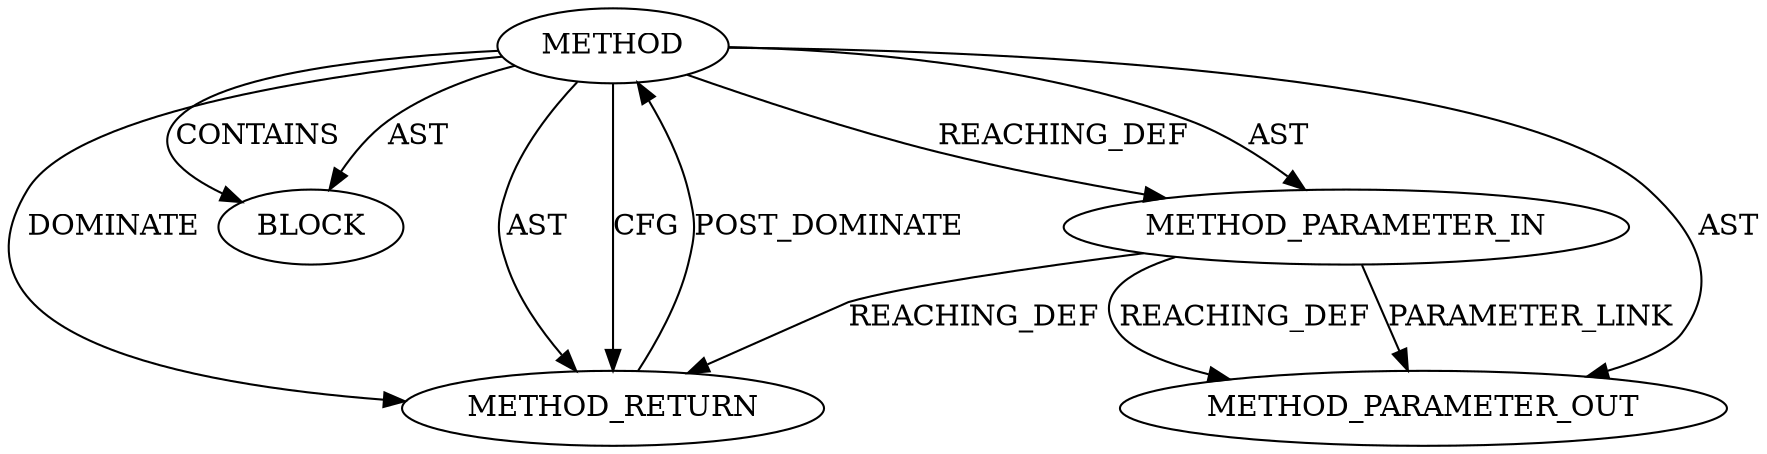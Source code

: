 digraph {
  21787 [label=METHOD_PARAMETER_OUT ORDER=1 CODE="p1" IS_VARIADIC=false TYPE_FULL_NAME="ANY" EVALUATION_STRATEGY="BY_VALUE" INDEX=1 NAME="p1"]
  19423 [label=METHOD AST_PARENT_TYPE="NAMESPACE_BLOCK" AST_PARENT_FULL_NAME="<global>" ORDER=0 CODE="<empty>" FULL_NAME="tls_offload_ctx_rx" IS_EXTERNAL=true FILENAME="<empty>" SIGNATURE="" NAME="tls_offload_ctx_rx"]
  19425 [label=BLOCK ORDER=1 ARGUMENT_INDEX=1 CODE="<empty>" TYPE_FULL_NAME="ANY"]
  19426 [label=METHOD_RETURN ORDER=2 CODE="RET" TYPE_FULL_NAME="ANY" EVALUATION_STRATEGY="BY_VALUE"]
  19424 [label=METHOD_PARAMETER_IN ORDER=1 CODE="p1" IS_VARIADIC=false TYPE_FULL_NAME="ANY" EVALUATION_STRATEGY="BY_VALUE" INDEX=1 NAME="p1"]
  19423 -> 21787 [label=AST ]
  19424 -> 19426 [label=REACHING_DEF VARIABLE="p1"]
  19423 -> 19425 [label=CONTAINS ]
  19423 -> 19426 [label=AST ]
  19424 -> 21787 [label=PARAMETER_LINK ]
  19424 -> 21787 [label=REACHING_DEF VARIABLE="p1"]
  19423 -> 19426 [label=CFG ]
  19423 -> 19424 [label=REACHING_DEF VARIABLE=""]
  19426 -> 19423 [label=POST_DOMINATE ]
  19423 -> 19425 [label=AST ]
  19423 -> 19424 [label=AST ]
  19423 -> 19426 [label=DOMINATE ]
}
